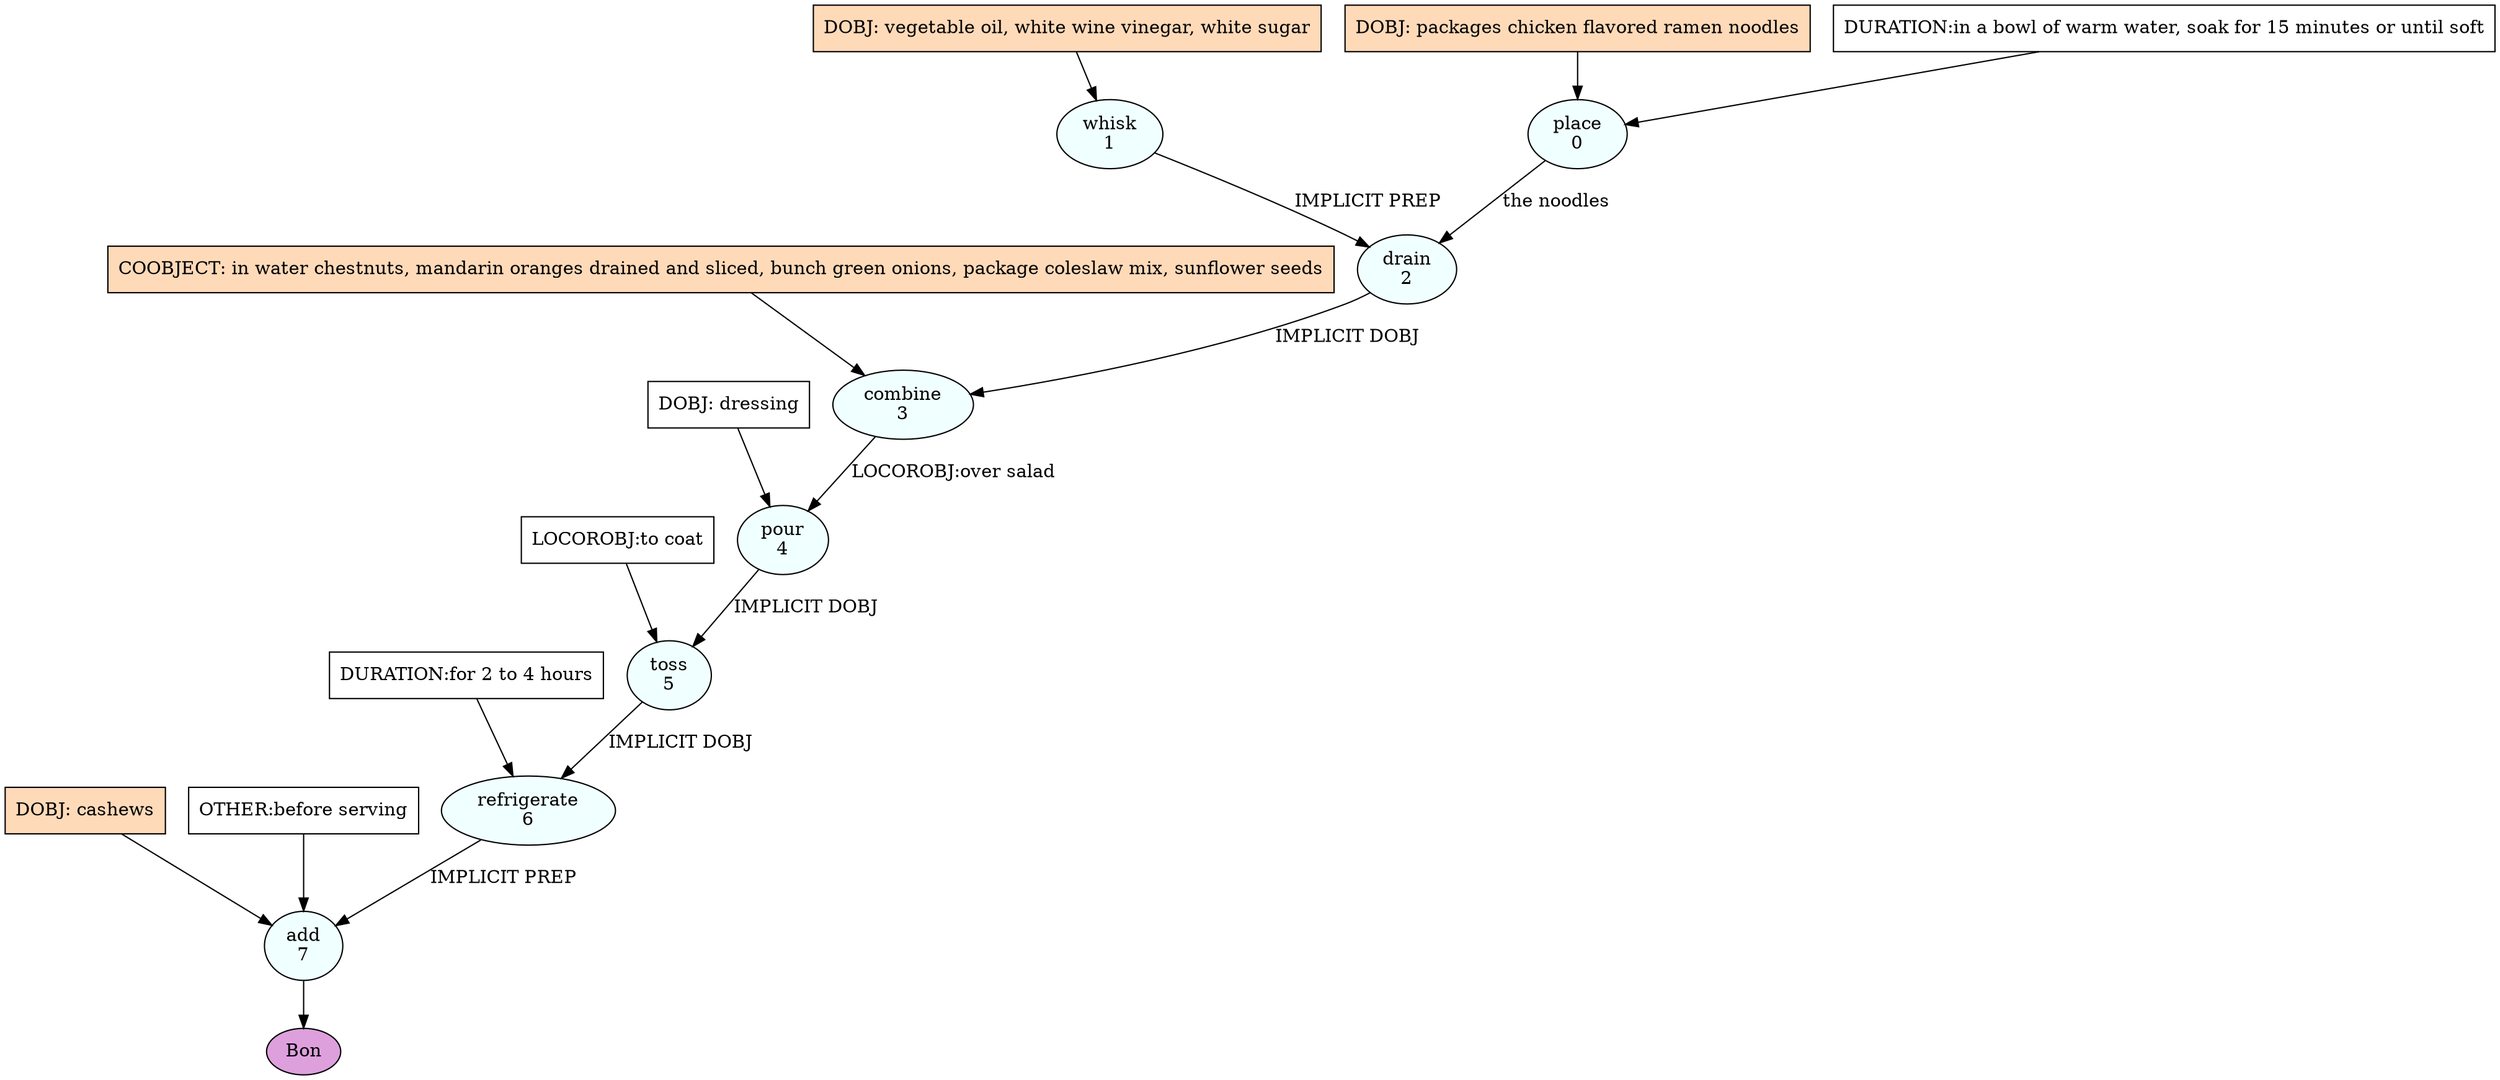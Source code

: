 digraph recipe {
E0[label="place
0", shape=oval, style=filled, fillcolor=azure]
E1[label="whisk
1", shape=oval, style=filled, fillcolor=azure]
E2[label="drain
2", shape=oval, style=filled, fillcolor=azure]
E3[label="combine
3", shape=oval, style=filled, fillcolor=azure]
E4[label="pour
4", shape=oval, style=filled, fillcolor=azure]
E5[label="toss
5", shape=oval, style=filled, fillcolor=azure]
E6[label="refrigerate
6", shape=oval, style=filled, fillcolor=azure]
E7[label="add
7", shape=oval, style=filled, fillcolor=azure]
D1[label="DOBJ: vegetable oil, white wine vinegar, white sugar", shape=box, style=filled, fillcolor=peachpuff]
D1 -> E1
D0[label="DOBJ: packages chicken flavored ramen noodles", shape=box, style=filled, fillcolor=peachpuff]
D0 -> E0
P0_0[label="DURATION:in a bowl of warm water, soak for 15 minutes or until soft", shape=box, style=filled, fillcolor=white]
P0_0 -> E0
E0 -> E2 [label="the noodles"]
E1 -> E2 [label="IMPLICIT PREP"]
E2 -> E3 [label="IMPLICIT DOBJ"]
P3_0_ing[label="COOBJECT: in water chestnuts, mandarin oranges drained and sliced, bunch green onions, package coleslaw mix, sunflower seeds", shape=box, style=filled, fillcolor=peachpuff]
P3_0_ing -> E3
D4_0[label="DOBJ: dressing", shape=box, style=filled, fillcolor=white]
D4_0 -> E4
E3 -> E4 [label="LOCOROBJ:over salad"]
E4 -> E5 [label="IMPLICIT DOBJ"]
P5_0_0[label="LOCOROBJ:to coat", shape=box, style=filled, fillcolor=white]
P5_0_0 -> E5
E5 -> E6 [label="IMPLICIT DOBJ"]
P6_0_0[label="DURATION:for 2 to 4 hours", shape=box, style=filled, fillcolor=white]
P6_0_0 -> E6
D7_ing[label="DOBJ: cashews", shape=box, style=filled, fillcolor=peachpuff]
D7_ing -> E7
E6 -> E7 [label="IMPLICIT PREP"]
P7_1_0[label="OTHER:before serving", shape=box, style=filled, fillcolor=white]
P7_1_0 -> E7
EOR[label="Bon", shape=oval, style=filled, fillcolor=plum]
E7 -> EOR
}
